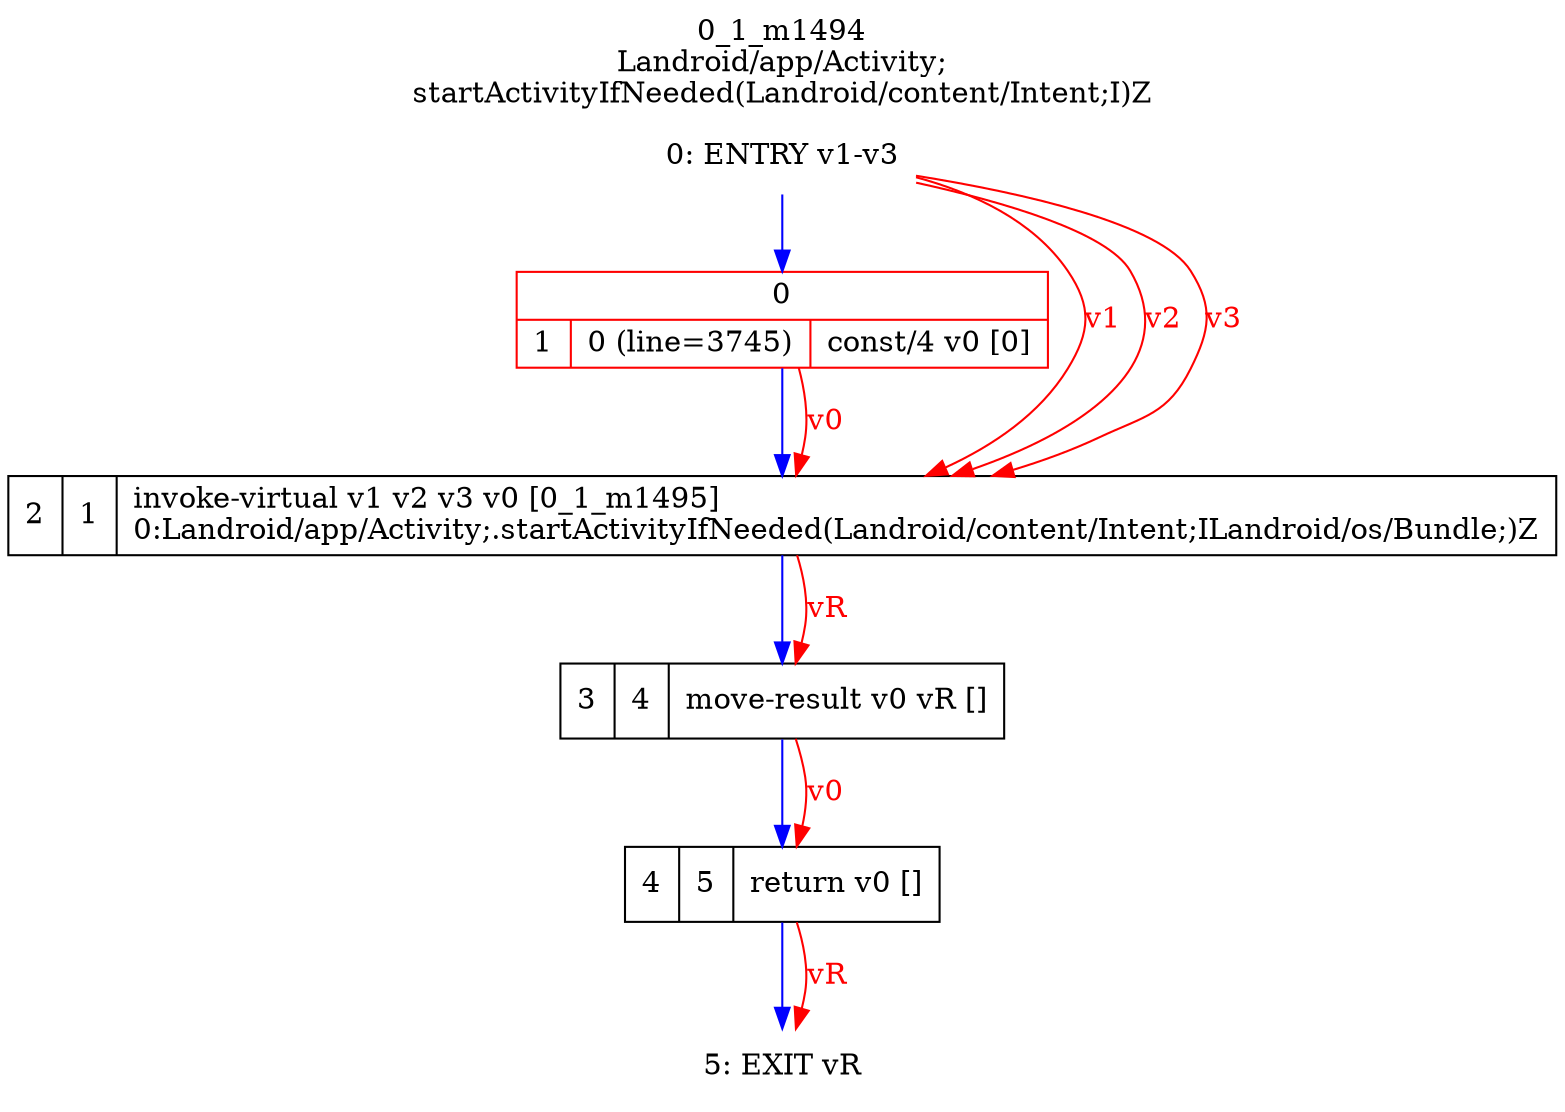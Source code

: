 digraph G {
rankdir=UD;
labelloc=t;
label="0_1_m1494\nLandroid/app/Activity;
startActivityIfNeeded(Landroid/content/Intent;I)Z";
0[label="0: ENTRY v1-v3",shape=plaintext];
1[label="{0|{1|0 (line=3745)|const/4 v0 [0]\l}}",shape=record, color=red];
2[label="2|1|invoke-virtual v1 v2 v3 v0 [0_1_m1495]\l0:Landroid/app/Activity;.startActivityIfNeeded(Landroid/content/Intent;ILandroid/os/Bundle;)Z\l",shape=record,URL="0_1_m1495.dot"];
3[label="3|4|move-result v0 vR []\l",shape=record];
4[label="4|5|return v0 []\l",shape=record];
5[label="5: EXIT vR",shape=plaintext];
0->1 [color=blue, fontcolor=blue,weight=100, taillabel=""];
1->2 [color=blue, fontcolor=blue,weight=100, taillabel=""];
2->3 [color=blue, fontcolor=blue,weight=100, taillabel=""];
3->4 [color=blue, fontcolor=blue,weight=100, taillabel=""];
4->5 [color=blue, fontcolor=blue,weight=100, taillabel=""];
0->2 [color=red, fontcolor=red, label="v1"];
0->2 [color=red, fontcolor=red, label="v2"];
0->2 [color=red, fontcolor=red, label="v3"];
1->2 [color=red, fontcolor=red, label="v0"];
2->3 [color=red, fontcolor=red, label="vR"];
3->4 [color=red, fontcolor=red, label="v0"];
4->5 [color=red, fontcolor=red, label="vR"];
}
